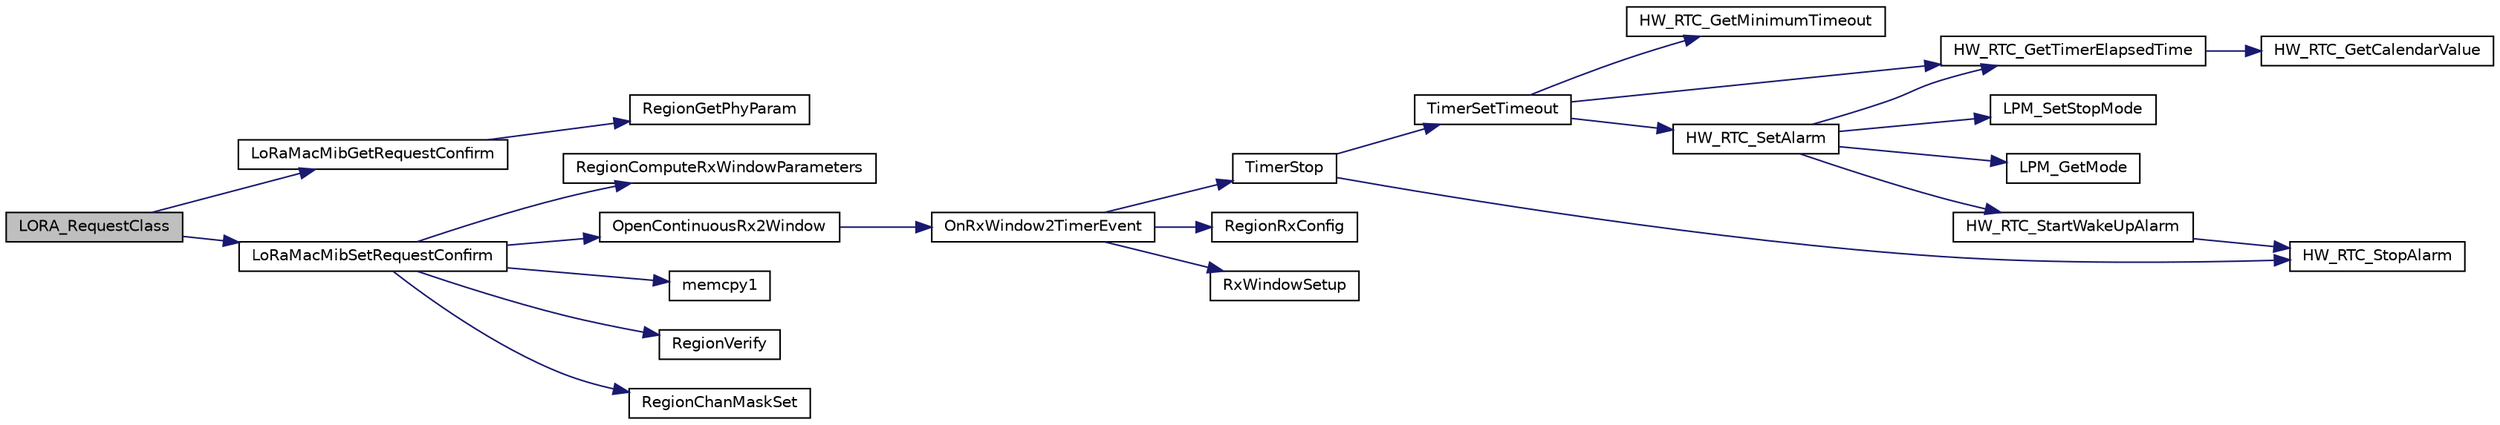 digraph "LORA_RequestClass"
{
  edge [fontname="Helvetica",fontsize="10",labelfontname="Helvetica",labelfontsize="10"];
  node [fontname="Helvetica",fontsize="10",shape=record];
  rankdir="LR";
  Node201 [label="LORA_RequestClass",height=0.2,width=0.4,color="black", fillcolor="grey75", style="filled", fontcolor="black"];
  Node201 -> Node202 [color="midnightblue",fontsize="10",style="solid"];
  Node202 [label="LoRaMacMibGetRequestConfirm",height=0.2,width=0.4,color="black", fillcolor="white", style="filled",URL="$group___l_o_r_a_m_a_c.html#ga3e208a4f73213aa801eeb9d9da7b71dd",tooltip="LoRaMAC MIB-Get "];
  Node202 -> Node203 [color="midnightblue",fontsize="10",style="solid"];
  Node203 [label="RegionGetPhyParam",height=0.2,width=0.4,color="black", fillcolor="white", style="filled",URL="$group___r_e_g_i_o_n.html#gafbd084611ba512035a6cbe7f3aa5857b",tooltip="The function gets a value of a specific phy attribute. "];
  Node201 -> Node204 [color="midnightblue",fontsize="10",style="solid"];
  Node204 [label="LoRaMacMibSetRequestConfirm",height=0.2,width=0.4,color="black", fillcolor="white", style="filled",URL="$group___l_o_r_a_m_a_c.html#ga7a4ee0ced221591206b09630d4a70844",tooltip="LoRaMAC MIB-Set "];
  Node204 -> Node205 [color="midnightblue",fontsize="10",style="solid"];
  Node205 [label="RegionComputeRxWindowParameters",height=0.2,width=0.4,color="black", fillcolor="white", style="filled",URL="$group___r_e_g_i_o_n.html#gabd3eb4e7db9b7987fabb9568f733a2b9"];
  Node204 -> Node206 [color="midnightblue",fontsize="10",style="solid"];
  Node206 [label="OpenContinuousRx2Window",height=0.2,width=0.4,color="black", fillcolor="white", style="filled",URL="$_lo_ra_mac_8c.html#aeadfc508b9129926685664bc456db4f6",tooltip="Opens up a continuous RX 2 window. This is used for class c devices. "];
  Node206 -> Node207 [color="midnightblue",fontsize="10",style="solid"];
  Node207 [label="OnRxWindow2TimerEvent",height=0.2,width=0.4,color="black", fillcolor="white", style="filled",URL="$_lo_ra_mac_8c.html#a280d52c79c5de2428ef3f1e361043b23",tooltip="Function executed on second Rx window timer event "];
  Node207 -> Node208 [color="midnightblue",fontsize="10",style="solid"];
  Node208 [label="TimerStop",height=0.2,width=0.4,color="black", fillcolor="white", style="filled",URL="$time_server_8c.html#a8ae899c4e8a9abf49d825d6959aa6bcb",tooltip="Stops and removes the timer object from the list of timer events "];
  Node208 -> Node209 [color="midnightblue",fontsize="10",style="solid"];
  Node209 [label="TimerSetTimeout",height=0.2,width=0.4,color="black", fillcolor="white", style="filled",URL="$time_server_8c.html#af90925c5246bd6bbc2863d08d4cca3a9",tooltip="Sets a timeout with the duration \"timestamp\" "];
  Node209 -> Node210 [color="midnightblue",fontsize="10",style="solid"];
  Node210 [label="HW_RTC_GetMinimumTimeout",height=0.2,width=0.4,color="black", fillcolor="white", style="filled",URL="$group___lory_s_d_k___r_t_c___functions.html#ga254f9e5c17daff978fef15be01021c51",tooltip="Return the minimum timeout the RTC is able to handle "];
  Node209 -> Node211 [color="midnightblue",fontsize="10",style="solid"];
  Node211 [label="HW_RTC_GetTimerElapsedTime",height=0.2,width=0.4,color="black", fillcolor="white", style="filled",URL="$group___lory_s_d_k___r_t_c___functions.html#ga7961116aa831950b62a413ecbbcfb02a",tooltip="Get the RTC timer elapsed time since the last Reference was set "];
  Node211 -> Node212 [color="midnightblue",fontsize="10",style="solid"];
  Node212 [label="HW_RTC_GetCalendarValue",height=0.2,width=0.4,color="black", fillcolor="white", style="filled",URL="$group___lory_s_d_k___r_t_c___functions.html#gaf81b8dc866a5c7b125355b55e3953387",tooltip="get current time from calendar in ticks "];
  Node209 -> Node213 [color="midnightblue",fontsize="10",style="solid"];
  Node213 [label="HW_RTC_SetAlarm",height=0.2,width=0.4,color="black", fillcolor="white", style="filled",URL="$group___lory_s_d_k___r_t_c___functions.html#ga09cec56d54c13de658fafdd003390771",tooltip="Set the alarm "];
  Node213 -> Node211 [color="midnightblue",fontsize="10",style="solid"];
  Node213 -> Node214 [color="midnightblue",fontsize="10",style="solid"];
  Node214 [label="LPM_SetStopMode",height=0.2,width=0.4,color="black", fillcolor="white", style="filled",URL="$low__power__manager_8c.html#ac8a0ff787d7d417b9e1f0697a1d5fd6d",tooltip="This API notifies the low power manager if the specified user allows the Off mode or not..."];
  Node213 -> Node215 [color="midnightblue",fontsize="10",style="solid"];
  Node215 [label="LPM_GetMode",height=0.2,width=0.4,color="black", fillcolor="white", style="filled",URL="$low__power__manager_8c.html#ae9107e412181f10977b724c346cebd45",tooltip="This API returns the Low Power Mode selected that will be applied when the system will enter low powe..."];
  Node213 -> Node216 [color="midnightblue",fontsize="10",style="solid"];
  Node216 [label="HW_RTC_StartWakeUpAlarm",height=0.2,width=0.4,color="black", fillcolor="white", style="filled",URL="$group___lory_s_d_k___r_t_c___functions.html#ga60703fcfc4abd73a2efc980e8bb6ad27",tooltip="start wake up alarm "];
  Node216 -> Node217 [color="midnightblue",fontsize="10",style="solid"];
  Node217 [label="HW_RTC_StopAlarm",height=0.2,width=0.4,color="black", fillcolor="white", style="filled",URL="$group___lory_s_d_k___r_t_c___functions.html#ga227be06e4dc1332d46ff12519db183b5",tooltip="Stop the Alarm "];
  Node208 -> Node217 [color="midnightblue",fontsize="10",style="solid"];
  Node207 -> Node218 [color="midnightblue",fontsize="10",style="solid"];
  Node218 [label="RegionRxConfig",height=0.2,width=0.4,color="black", fillcolor="white", style="filled",URL="$group___r_e_g_i_o_n.html#gaf89984d30239d6597190409068031465",tooltip="Configuration of the RX windows. "];
  Node207 -> Node219 [color="midnightblue",fontsize="10",style="solid"];
  Node219 [label="RxWindowSetup",height=0.2,width=0.4,color="black", fillcolor="white", style="filled",URL="$_lo_ra_mac_8c.html#a665f9a0f2130f97e3a3cc3ba8c14c208",tooltip="Initializes and opens the reception window "];
  Node204 -> Node220 [color="midnightblue",fontsize="10",style="solid"];
  Node220 [label="memcpy1",height=0.2,width=0.4,color="black", fillcolor="white", style="filled",URL="$utilities_8c.html#abfbe672c7136122f16c9214bc4ba8d21",tooltip="Copies size elements of src array to dst array "];
  Node204 -> Node221 [color="midnightblue",fontsize="10",style="solid"];
  Node221 [label="RegionVerify",height=0.2,width=0.4,color="black", fillcolor="white", style="filled",URL="$group___r_e_g_i_o_n.html#ga7c1ff626bc1131889fa8de3197a1093a",tooltip="Verifies a parameter. "];
  Node204 -> Node222 [color="midnightblue",fontsize="10",style="solid"];
  Node222 [label="RegionChanMaskSet",height=0.2,width=0.4,color="black", fillcolor="white", style="filled",URL="$group___r_e_g_i_o_n.html#ga795ed3c13f4c8d03e39298fd64e5b2df",tooltip="Sets a channels mask. "];
}
